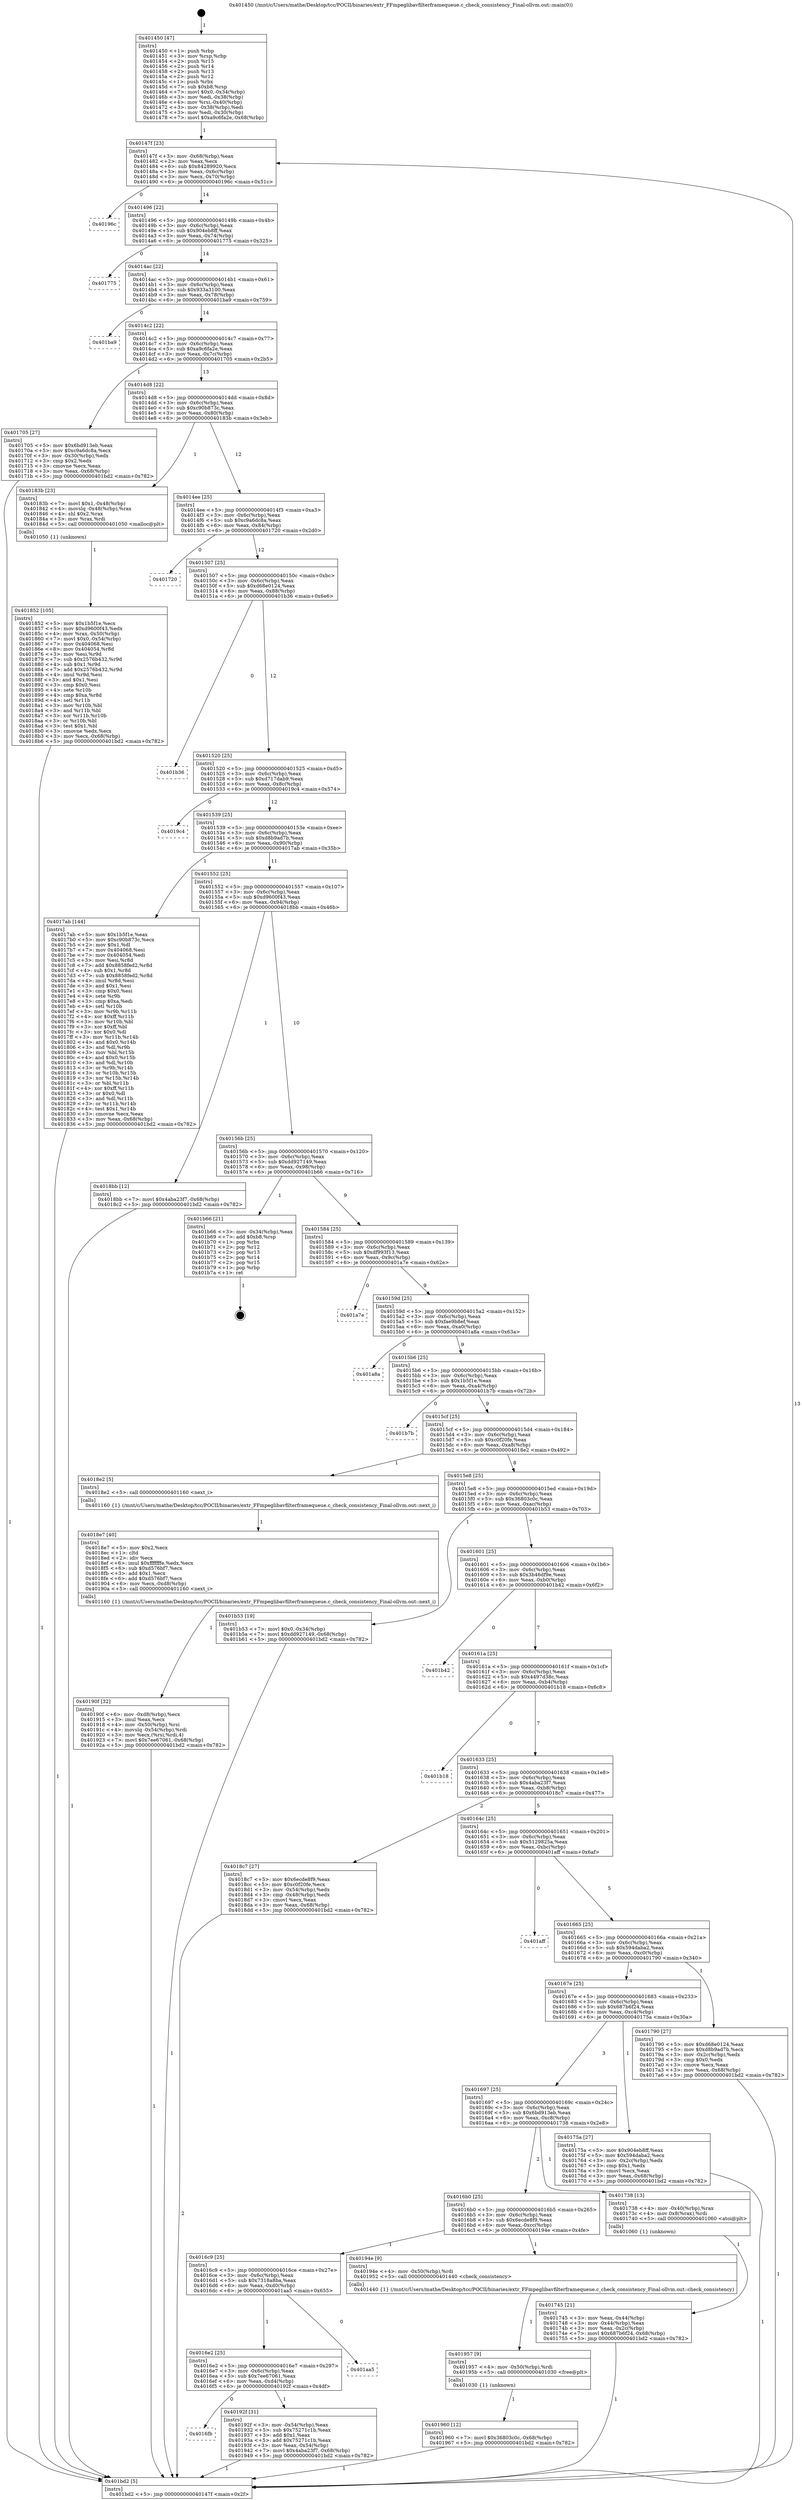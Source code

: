 digraph "0x401450" {
  label = "0x401450 (/mnt/c/Users/mathe/Desktop/tcc/POCII/binaries/extr_FFmpeglibavfilterframequeue.c_check_consistency_Final-ollvm.out::main(0))"
  labelloc = "t"
  node[shape=record]

  Entry [label="",width=0.3,height=0.3,shape=circle,fillcolor=black,style=filled]
  "0x40147f" [label="{
     0x40147f [23]\l
     | [instrs]\l
     &nbsp;&nbsp;0x40147f \<+3\>: mov -0x68(%rbp),%eax\l
     &nbsp;&nbsp;0x401482 \<+2\>: mov %eax,%ecx\l
     &nbsp;&nbsp;0x401484 \<+6\>: sub $0x84289920,%ecx\l
     &nbsp;&nbsp;0x40148a \<+3\>: mov %eax,-0x6c(%rbp)\l
     &nbsp;&nbsp;0x40148d \<+3\>: mov %ecx,-0x70(%rbp)\l
     &nbsp;&nbsp;0x401490 \<+6\>: je 000000000040196c \<main+0x51c\>\l
  }"]
  "0x40196c" [label="{
     0x40196c\l
  }", style=dashed]
  "0x401496" [label="{
     0x401496 [22]\l
     | [instrs]\l
     &nbsp;&nbsp;0x401496 \<+5\>: jmp 000000000040149b \<main+0x4b\>\l
     &nbsp;&nbsp;0x40149b \<+3\>: mov -0x6c(%rbp),%eax\l
     &nbsp;&nbsp;0x40149e \<+5\>: sub $0x904eb8ff,%eax\l
     &nbsp;&nbsp;0x4014a3 \<+3\>: mov %eax,-0x74(%rbp)\l
     &nbsp;&nbsp;0x4014a6 \<+6\>: je 0000000000401775 \<main+0x325\>\l
  }"]
  Exit [label="",width=0.3,height=0.3,shape=circle,fillcolor=black,style=filled,peripheries=2]
  "0x401775" [label="{
     0x401775\l
  }", style=dashed]
  "0x4014ac" [label="{
     0x4014ac [22]\l
     | [instrs]\l
     &nbsp;&nbsp;0x4014ac \<+5\>: jmp 00000000004014b1 \<main+0x61\>\l
     &nbsp;&nbsp;0x4014b1 \<+3\>: mov -0x6c(%rbp),%eax\l
     &nbsp;&nbsp;0x4014b4 \<+5\>: sub $0x933a3100,%eax\l
     &nbsp;&nbsp;0x4014b9 \<+3\>: mov %eax,-0x78(%rbp)\l
     &nbsp;&nbsp;0x4014bc \<+6\>: je 0000000000401ba9 \<main+0x759\>\l
  }"]
  "0x401960" [label="{
     0x401960 [12]\l
     | [instrs]\l
     &nbsp;&nbsp;0x401960 \<+7\>: movl $0x36803c0c,-0x68(%rbp)\l
     &nbsp;&nbsp;0x401967 \<+5\>: jmp 0000000000401bd2 \<main+0x782\>\l
  }"]
  "0x401ba9" [label="{
     0x401ba9\l
  }", style=dashed]
  "0x4014c2" [label="{
     0x4014c2 [22]\l
     | [instrs]\l
     &nbsp;&nbsp;0x4014c2 \<+5\>: jmp 00000000004014c7 \<main+0x77\>\l
     &nbsp;&nbsp;0x4014c7 \<+3\>: mov -0x6c(%rbp),%eax\l
     &nbsp;&nbsp;0x4014ca \<+5\>: sub $0xa9c6fa2e,%eax\l
     &nbsp;&nbsp;0x4014cf \<+3\>: mov %eax,-0x7c(%rbp)\l
     &nbsp;&nbsp;0x4014d2 \<+6\>: je 0000000000401705 \<main+0x2b5\>\l
  }"]
  "0x401957" [label="{
     0x401957 [9]\l
     | [instrs]\l
     &nbsp;&nbsp;0x401957 \<+4\>: mov -0x50(%rbp),%rdi\l
     &nbsp;&nbsp;0x40195b \<+5\>: call 0000000000401030 \<free@plt\>\l
     | [calls]\l
     &nbsp;&nbsp;0x401030 \{1\} (unknown)\l
  }"]
  "0x401705" [label="{
     0x401705 [27]\l
     | [instrs]\l
     &nbsp;&nbsp;0x401705 \<+5\>: mov $0x6bd913eb,%eax\l
     &nbsp;&nbsp;0x40170a \<+5\>: mov $0xc9a6dc8a,%ecx\l
     &nbsp;&nbsp;0x40170f \<+3\>: mov -0x30(%rbp),%edx\l
     &nbsp;&nbsp;0x401712 \<+3\>: cmp $0x2,%edx\l
     &nbsp;&nbsp;0x401715 \<+3\>: cmovne %ecx,%eax\l
     &nbsp;&nbsp;0x401718 \<+3\>: mov %eax,-0x68(%rbp)\l
     &nbsp;&nbsp;0x40171b \<+5\>: jmp 0000000000401bd2 \<main+0x782\>\l
  }"]
  "0x4014d8" [label="{
     0x4014d8 [22]\l
     | [instrs]\l
     &nbsp;&nbsp;0x4014d8 \<+5\>: jmp 00000000004014dd \<main+0x8d\>\l
     &nbsp;&nbsp;0x4014dd \<+3\>: mov -0x6c(%rbp),%eax\l
     &nbsp;&nbsp;0x4014e0 \<+5\>: sub $0xc90b873c,%eax\l
     &nbsp;&nbsp;0x4014e5 \<+3\>: mov %eax,-0x80(%rbp)\l
     &nbsp;&nbsp;0x4014e8 \<+6\>: je 000000000040183b \<main+0x3eb\>\l
  }"]
  "0x401bd2" [label="{
     0x401bd2 [5]\l
     | [instrs]\l
     &nbsp;&nbsp;0x401bd2 \<+5\>: jmp 000000000040147f \<main+0x2f\>\l
  }"]
  "0x401450" [label="{
     0x401450 [47]\l
     | [instrs]\l
     &nbsp;&nbsp;0x401450 \<+1\>: push %rbp\l
     &nbsp;&nbsp;0x401451 \<+3\>: mov %rsp,%rbp\l
     &nbsp;&nbsp;0x401454 \<+2\>: push %r15\l
     &nbsp;&nbsp;0x401456 \<+2\>: push %r14\l
     &nbsp;&nbsp;0x401458 \<+2\>: push %r13\l
     &nbsp;&nbsp;0x40145a \<+2\>: push %r12\l
     &nbsp;&nbsp;0x40145c \<+1\>: push %rbx\l
     &nbsp;&nbsp;0x40145d \<+7\>: sub $0xb8,%rsp\l
     &nbsp;&nbsp;0x401464 \<+7\>: movl $0x0,-0x34(%rbp)\l
     &nbsp;&nbsp;0x40146b \<+3\>: mov %edi,-0x38(%rbp)\l
     &nbsp;&nbsp;0x40146e \<+4\>: mov %rsi,-0x40(%rbp)\l
     &nbsp;&nbsp;0x401472 \<+3\>: mov -0x38(%rbp),%edi\l
     &nbsp;&nbsp;0x401475 \<+3\>: mov %edi,-0x30(%rbp)\l
     &nbsp;&nbsp;0x401478 \<+7\>: movl $0xa9c6fa2e,-0x68(%rbp)\l
  }"]
  "0x4016fb" [label="{
     0x4016fb\l
  }", style=dashed]
  "0x40183b" [label="{
     0x40183b [23]\l
     | [instrs]\l
     &nbsp;&nbsp;0x40183b \<+7\>: movl $0x1,-0x48(%rbp)\l
     &nbsp;&nbsp;0x401842 \<+4\>: movslq -0x48(%rbp),%rax\l
     &nbsp;&nbsp;0x401846 \<+4\>: shl $0x2,%rax\l
     &nbsp;&nbsp;0x40184a \<+3\>: mov %rax,%rdi\l
     &nbsp;&nbsp;0x40184d \<+5\>: call 0000000000401050 \<malloc@plt\>\l
     | [calls]\l
     &nbsp;&nbsp;0x401050 \{1\} (unknown)\l
  }"]
  "0x4014ee" [label="{
     0x4014ee [25]\l
     | [instrs]\l
     &nbsp;&nbsp;0x4014ee \<+5\>: jmp 00000000004014f3 \<main+0xa3\>\l
     &nbsp;&nbsp;0x4014f3 \<+3\>: mov -0x6c(%rbp),%eax\l
     &nbsp;&nbsp;0x4014f6 \<+5\>: sub $0xc9a6dc8a,%eax\l
     &nbsp;&nbsp;0x4014fb \<+6\>: mov %eax,-0x84(%rbp)\l
     &nbsp;&nbsp;0x401501 \<+6\>: je 0000000000401720 \<main+0x2d0\>\l
  }"]
  "0x40192f" [label="{
     0x40192f [31]\l
     | [instrs]\l
     &nbsp;&nbsp;0x40192f \<+3\>: mov -0x54(%rbp),%eax\l
     &nbsp;&nbsp;0x401932 \<+5\>: sub $0x75271c1b,%eax\l
     &nbsp;&nbsp;0x401937 \<+3\>: add $0x1,%eax\l
     &nbsp;&nbsp;0x40193a \<+5\>: add $0x75271c1b,%eax\l
     &nbsp;&nbsp;0x40193f \<+3\>: mov %eax,-0x54(%rbp)\l
     &nbsp;&nbsp;0x401942 \<+7\>: movl $0x4aba23f7,-0x68(%rbp)\l
     &nbsp;&nbsp;0x401949 \<+5\>: jmp 0000000000401bd2 \<main+0x782\>\l
  }"]
  "0x401720" [label="{
     0x401720\l
  }", style=dashed]
  "0x401507" [label="{
     0x401507 [25]\l
     | [instrs]\l
     &nbsp;&nbsp;0x401507 \<+5\>: jmp 000000000040150c \<main+0xbc\>\l
     &nbsp;&nbsp;0x40150c \<+3\>: mov -0x6c(%rbp),%eax\l
     &nbsp;&nbsp;0x40150f \<+5\>: sub $0xd68e0124,%eax\l
     &nbsp;&nbsp;0x401514 \<+6\>: mov %eax,-0x88(%rbp)\l
     &nbsp;&nbsp;0x40151a \<+6\>: je 0000000000401b36 \<main+0x6e6\>\l
  }"]
  "0x4016e2" [label="{
     0x4016e2 [25]\l
     | [instrs]\l
     &nbsp;&nbsp;0x4016e2 \<+5\>: jmp 00000000004016e7 \<main+0x297\>\l
     &nbsp;&nbsp;0x4016e7 \<+3\>: mov -0x6c(%rbp),%eax\l
     &nbsp;&nbsp;0x4016ea \<+5\>: sub $0x7ee67061,%eax\l
     &nbsp;&nbsp;0x4016ef \<+6\>: mov %eax,-0xd4(%rbp)\l
     &nbsp;&nbsp;0x4016f5 \<+6\>: je 000000000040192f \<main+0x4df\>\l
  }"]
  "0x401b36" [label="{
     0x401b36\l
  }", style=dashed]
  "0x401520" [label="{
     0x401520 [25]\l
     | [instrs]\l
     &nbsp;&nbsp;0x401520 \<+5\>: jmp 0000000000401525 \<main+0xd5\>\l
     &nbsp;&nbsp;0x401525 \<+3\>: mov -0x6c(%rbp),%eax\l
     &nbsp;&nbsp;0x401528 \<+5\>: sub $0xd717dab9,%eax\l
     &nbsp;&nbsp;0x40152d \<+6\>: mov %eax,-0x8c(%rbp)\l
     &nbsp;&nbsp;0x401533 \<+6\>: je 00000000004019c4 \<main+0x574\>\l
  }"]
  "0x401aa5" [label="{
     0x401aa5\l
  }", style=dashed]
  "0x4019c4" [label="{
     0x4019c4\l
  }", style=dashed]
  "0x401539" [label="{
     0x401539 [25]\l
     | [instrs]\l
     &nbsp;&nbsp;0x401539 \<+5\>: jmp 000000000040153e \<main+0xee\>\l
     &nbsp;&nbsp;0x40153e \<+3\>: mov -0x6c(%rbp),%eax\l
     &nbsp;&nbsp;0x401541 \<+5\>: sub $0xd8b9ad7b,%eax\l
     &nbsp;&nbsp;0x401546 \<+6\>: mov %eax,-0x90(%rbp)\l
     &nbsp;&nbsp;0x40154c \<+6\>: je 00000000004017ab \<main+0x35b\>\l
  }"]
  "0x4016c9" [label="{
     0x4016c9 [25]\l
     | [instrs]\l
     &nbsp;&nbsp;0x4016c9 \<+5\>: jmp 00000000004016ce \<main+0x27e\>\l
     &nbsp;&nbsp;0x4016ce \<+3\>: mov -0x6c(%rbp),%eax\l
     &nbsp;&nbsp;0x4016d1 \<+5\>: sub $0x7318a8ba,%eax\l
     &nbsp;&nbsp;0x4016d6 \<+6\>: mov %eax,-0xd0(%rbp)\l
     &nbsp;&nbsp;0x4016dc \<+6\>: je 0000000000401aa5 \<main+0x655\>\l
  }"]
  "0x4017ab" [label="{
     0x4017ab [144]\l
     | [instrs]\l
     &nbsp;&nbsp;0x4017ab \<+5\>: mov $0x1b5f1e,%eax\l
     &nbsp;&nbsp;0x4017b0 \<+5\>: mov $0xc90b873c,%ecx\l
     &nbsp;&nbsp;0x4017b5 \<+2\>: mov $0x1,%dl\l
     &nbsp;&nbsp;0x4017b7 \<+7\>: mov 0x404068,%esi\l
     &nbsp;&nbsp;0x4017be \<+7\>: mov 0x404054,%edi\l
     &nbsp;&nbsp;0x4017c5 \<+3\>: mov %esi,%r8d\l
     &nbsp;&nbsp;0x4017c8 \<+7\>: add $0x8858fed2,%r8d\l
     &nbsp;&nbsp;0x4017cf \<+4\>: sub $0x1,%r8d\l
     &nbsp;&nbsp;0x4017d3 \<+7\>: sub $0x8858fed2,%r8d\l
     &nbsp;&nbsp;0x4017da \<+4\>: imul %r8d,%esi\l
     &nbsp;&nbsp;0x4017de \<+3\>: and $0x1,%esi\l
     &nbsp;&nbsp;0x4017e1 \<+3\>: cmp $0x0,%esi\l
     &nbsp;&nbsp;0x4017e4 \<+4\>: sete %r9b\l
     &nbsp;&nbsp;0x4017e8 \<+3\>: cmp $0xa,%edi\l
     &nbsp;&nbsp;0x4017eb \<+4\>: setl %r10b\l
     &nbsp;&nbsp;0x4017ef \<+3\>: mov %r9b,%r11b\l
     &nbsp;&nbsp;0x4017f2 \<+4\>: xor $0xff,%r11b\l
     &nbsp;&nbsp;0x4017f6 \<+3\>: mov %r10b,%bl\l
     &nbsp;&nbsp;0x4017f9 \<+3\>: xor $0xff,%bl\l
     &nbsp;&nbsp;0x4017fc \<+3\>: xor $0x0,%dl\l
     &nbsp;&nbsp;0x4017ff \<+3\>: mov %r11b,%r14b\l
     &nbsp;&nbsp;0x401802 \<+4\>: and $0x0,%r14b\l
     &nbsp;&nbsp;0x401806 \<+3\>: and %dl,%r9b\l
     &nbsp;&nbsp;0x401809 \<+3\>: mov %bl,%r15b\l
     &nbsp;&nbsp;0x40180c \<+4\>: and $0x0,%r15b\l
     &nbsp;&nbsp;0x401810 \<+3\>: and %dl,%r10b\l
     &nbsp;&nbsp;0x401813 \<+3\>: or %r9b,%r14b\l
     &nbsp;&nbsp;0x401816 \<+3\>: or %r10b,%r15b\l
     &nbsp;&nbsp;0x401819 \<+3\>: xor %r15b,%r14b\l
     &nbsp;&nbsp;0x40181c \<+3\>: or %bl,%r11b\l
     &nbsp;&nbsp;0x40181f \<+4\>: xor $0xff,%r11b\l
     &nbsp;&nbsp;0x401823 \<+3\>: or $0x0,%dl\l
     &nbsp;&nbsp;0x401826 \<+3\>: and %dl,%r11b\l
     &nbsp;&nbsp;0x401829 \<+3\>: or %r11b,%r14b\l
     &nbsp;&nbsp;0x40182c \<+4\>: test $0x1,%r14b\l
     &nbsp;&nbsp;0x401830 \<+3\>: cmovne %ecx,%eax\l
     &nbsp;&nbsp;0x401833 \<+3\>: mov %eax,-0x68(%rbp)\l
     &nbsp;&nbsp;0x401836 \<+5\>: jmp 0000000000401bd2 \<main+0x782\>\l
  }"]
  "0x401552" [label="{
     0x401552 [25]\l
     | [instrs]\l
     &nbsp;&nbsp;0x401552 \<+5\>: jmp 0000000000401557 \<main+0x107\>\l
     &nbsp;&nbsp;0x401557 \<+3\>: mov -0x6c(%rbp),%eax\l
     &nbsp;&nbsp;0x40155a \<+5\>: sub $0xd9600f43,%eax\l
     &nbsp;&nbsp;0x40155f \<+6\>: mov %eax,-0x94(%rbp)\l
     &nbsp;&nbsp;0x401565 \<+6\>: je 00000000004018bb \<main+0x46b\>\l
  }"]
  "0x40194e" [label="{
     0x40194e [9]\l
     | [instrs]\l
     &nbsp;&nbsp;0x40194e \<+4\>: mov -0x50(%rbp),%rdi\l
     &nbsp;&nbsp;0x401952 \<+5\>: call 0000000000401440 \<check_consistency\>\l
     | [calls]\l
     &nbsp;&nbsp;0x401440 \{1\} (/mnt/c/Users/mathe/Desktop/tcc/POCII/binaries/extr_FFmpeglibavfilterframequeue.c_check_consistency_Final-ollvm.out::check_consistency)\l
  }"]
  "0x4018bb" [label="{
     0x4018bb [12]\l
     | [instrs]\l
     &nbsp;&nbsp;0x4018bb \<+7\>: movl $0x4aba23f7,-0x68(%rbp)\l
     &nbsp;&nbsp;0x4018c2 \<+5\>: jmp 0000000000401bd2 \<main+0x782\>\l
  }"]
  "0x40156b" [label="{
     0x40156b [25]\l
     | [instrs]\l
     &nbsp;&nbsp;0x40156b \<+5\>: jmp 0000000000401570 \<main+0x120\>\l
     &nbsp;&nbsp;0x401570 \<+3\>: mov -0x6c(%rbp),%eax\l
     &nbsp;&nbsp;0x401573 \<+5\>: sub $0xdd927149,%eax\l
     &nbsp;&nbsp;0x401578 \<+6\>: mov %eax,-0x98(%rbp)\l
     &nbsp;&nbsp;0x40157e \<+6\>: je 0000000000401b66 \<main+0x716\>\l
  }"]
  "0x40190f" [label="{
     0x40190f [32]\l
     | [instrs]\l
     &nbsp;&nbsp;0x40190f \<+6\>: mov -0xd8(%rbp),%ecx\l
     &nbsp;&nbsp;0x401915 \<+3\>: imul %eax,%ecx\l
     &nbsp;&nbsp;0x401918 \<+4\>: mov -0x50(%rbp),%rsi\l
     &nbsp;&nbsp;0x40191c \<+4\>: movslq -0x54(%rbp),%rdi\l
     &nbsp;&nbsp;0x401920 \<+3\>: mov %ecx,(%rsi,%rdi,4)\l
     &nbsp;&nbsp;0x401923 \<+7\>: movl $0x7ee67061,-0x68(%rbp)\l
     &nbsp;&nbsp;0x40192a \<+5\>: jmp 0000000000401bd2 \<main+0x782\>\l
  }"]
  "0x401b66" [label="{
     0x401b66 [21]\l
     | [instrs]\l
     &nbsp;&nbsp;0x401b66 \<+3\>: mov -0x34(%rbp),%eax\l
     &nbsp;&nbsp;0x401b69 \<+7\>: add $0xb8,%rsp\l
     &nbsp;&nbsp;0x401b70 \<+1\>: pop %rbx\l
     &nbsp;&nbsp;0x401b71 \<+2\>: pop %r12\l
     &nbsp;&nbsp;0x401b73 \<+2\>: pop %r13\l
     &nbsp;&nbsp;0x401b75 \<+2\>: pop %r14\l
     &nbsp;&nbsp;0x401b77 \<+2\>: pop %r15\l
     &nbsp;&nbsp;0x401b79 \<+1\>: pop %rbp\l
     &nbsp;&nbsp;0x401b7a \<+1\>: ret\l
  }"]
  "0x401584" [label="{
     0x401584 [25]\l
     | [instrs]\l
     &nbsp;&nbsp;0x401584 \<+5\>: jmp 0000000000401589 \<main+0x139\>\l
     &nbsp;&nbsp;0x401589 \<+3\>: mov -0x6c(%rbp),%eax\l
     &nbsp;&nbsp;0x40158c \<+5\>: sub $0xdf993f13,%eax\l
     &nbsp;&nbsp;0x401591 \<+6\>: mov %eax,-0x9c(%rbp)\l
     &nbsp;&nbsp;0x401597 \<+6\>: je 0000000000401a7e \<main+0x62e\>\l
  }"]
  "0x4018e7" [label="{
     0x4018e7 [40]\l
     | [instrs]\l
     &nbsp;&nbsp;0x4018e7 \<+5\>: mov $0x2,%ecx\l
     &nbsp;&nbsp;0x4018ec \<+1\>: cltd\l
     &nbsp;&nbsp;0x4018ed \<+2\>: idiv %ecx\l
     &nbsp;&nbsp;0x4018ef \<+6\>: imul $0xfffffffe,%edx,%ecx\l
     &nbsp;&nbsp;0x4018f5 \<+6\>: sub $0xd576bf7,%ecx\l
     &nbsp;&nbsp;0x4018fb \<+3\>: add $0x1,%ecx\l
     &nbsp;&nbsp;0x4018fe \<+6\>: add $0xd576bf7,%ecx\l
     &nbsp;&nbsp;0x401904 \<+6\>: mov %ecx,-0xd8(%rbp)\l
     &nbsp;&nbsp;0x40190a \<+5\>: call 0000000000401160 \<next_i\>\l
     | [calls]\l
     &nbsp;&nbsp;0x401160 \{1\} (/mnt/c/Users/mathe/Desktop/tcc/POCII/binaries/extr_FFmpeglibavfilterframequeue.c_check_consistency_Final-ollvm.out::next_i)\l
  }"]
  "0x401a7e" [label="{
     0x401a7e\l
  }", style=dashed]
  "0x40159d" [label="{
     0x40159d [25]\l
     | [instrs]\l
     &nbsp;&nbsp;0x40159d \<+5\>: jmp 00000000004015a2 \<main+0x152\>\l
     &nbsp;&nbsp;0x4015a2 \<+3\>: mov -0x6c(%rbp),%eax\l
     &nbsp;&nbsp;0x4015a5 \<+5\>: sub $0xfae9b8ef,%eax\l
     &nbsp;&nbsp;0x4015aa \<+6\>: mov %eax,-0xa0(%rbp)\l
     &nbsp;&nbsp;0x4015b0 \<+6\>: je 0000000000401a8a \<main+0x63a\>\l
  }"]
  "0x401852" [label="{
     0x401852 [105]\l
     | [instrs]\l
     &nbsp;&nbsp;0x401852 \<+5\>: mov $0x1b5f1e,%ecx\l
     &nbsp;&nbsp;0x401857 \<+5\>: mov $0xd9600f43,%edx\l
     &nbsp;&nbsp;0x40185c \<+4\>: mov %rax,-0x50(%rbp)\l
     &nbsp;&nbsp;0x401860 \<+7\>: movl $0x0,-0x54(%rbp)\l
     &nbsp;&nbsp;0x401867 \<+7\>: mov 0x404068,%esi\l
     &nbsp;&nbsp;0x40186e \<+8\>: mov 0x404054,%r8d\l
     &nbsp;&nbsp;0x401876 \<+3\>: mov %esi,%r9d\l
     &nbsp;&nbsp;0x401879 \<+7\>: sub $0x2576b432,%r9d\l
     &nbsp;&nbsp;0x401880 \<+4\>: sub $0x1,%r9d\l
     &nbsp;&nbsp;0x401884 \<+7\>: add $0x2576b432,%r9d\l
     &nbsp;&nbsp;0x40188b \<+4\>: imul %r9d,%esi\l
     &nbsp;&nbsp;0x40188f \<+3\>: and $0x1,%esi\l
     &nbsp;&nbsp;0x401892 \<+3\>: cmp $0x0,%esi\l
     &nbsp;&nbsp;0x401895 \<+4\>: sete %r10b\l
     &nbsp;&nbsp;0x401899 \<+4\>: cmp $0xa,%r8d\l
     &nbsp;&nbsp;0x40189d \<+4\>: setl %r11b\l
     &nbsp;&nbsp;0x4018a1 \<+3\>: mov %r10b,%bl\l
     &nbsp;&nbsp;0x4018a4 \<+3\>: and %r11b,%bl\l
     &nbsp;&nbsp;0x4018a7 \<+3\>: xor %r11b,%r10b\l
     &nbsp;&nbsp;0x4018aa \<+3\>: or %r10b,%bl\l
     &nbsp;&nbsp;0x4018ad \<+3\>: test $0x1,%bl\l
     &nbsp;&nbsp;0x4018b0 \<+3\>: cmovne %edx,%ecx\l
     &nbsp;&nbsp;0x4018b3 \<+3\>: mov %ecx,-0x68(%rbp)\l
     &nbsp;&nbsp;0x4018b6 \<+5\>: jmp 0000000000401bd2 \<main+0x782\>\l
  }"]
  "0x401a8a" [label="{
     0x401a8a\l
  }", style=dashed]
  "0x4015b6" [label="{
     0x4015b6 [25]\l
     | [instrs]\l
     &nbsp;&nbsp;0x4015b6 \<+5\>: jmp 00000000004015bb \<main+0x16b\>\l
     &nbsp;&nbsp;0x4015bb \<+3\>: mov -0x6c(%rbp),%eax\l
     &nbsp;&nbsp;0x4015be \<+5\>: sub $0x1b5f1e,%eax\l
     &nbsp;&nbsp;0x4015c3 \<+6\>: mov %eax,-0xa4(%rbp)\l
     &nbsp;&nbsp;0x4015c9 \<+6\>: je 0000000000401b7b \<main+0x72b\>\l
  }"]
  "0x401745" [label="{
     0x401745 [21]\l
     | [instrs]\l
     &nbsp;&nbsp;0x401745 \<+3\>: mov %eax,-0x44(%rbp)\l
     &nbsp;&nbsp;0x401748 \<+3\>: mov -0x44(%rbp),%eax\l
     &nbsp;&nbsp;0x40174b \<+3\>: mov %eax,-0x2c(%rbp)\l
     &nbsp;&nbsp;0x40174e \<+7\>: movl $0x687b6f24,-0x68(%rbp)\l
     &nbsp;&nbsp;0x401755 \<+5\>: jmp 0000000000401bd2 \<main+0x782\>\l
  }"]
  "0x401b7b" [label="{
     0x401b7b\l
  }", style=dashed]
  "0x4015cf" [label="{
     0x4015cf [25]\l
     | [instrs]\l
     &nbsp;&nbsp;0x4015cf \<+5\>: jmp 00000000004015d4 \<main+0x184\>\l
     &nbsp;&nbsp;0x4015d4 \<+3\>: mov -0x6c(%rbp),%eax\l
     &nbsp;&nbsp;0x4015d7 \<+5\>: sub $0xc0f20fe,%eax\l
     &nbsp;&nbsp;0x4015dc \<+6\>: mov %eax,-0xa8(%rbp)\l
     &nbsp;&nbsp;0x4015e2 \<+6\>: je 00000000004018e2 \<main+0x492\>\l
  }"]
  "0x4016b0" [label="{
     0x4016b0 [25]\l
     | [instrs]\l
     &nbsp;&nbsp;0x4016b0 \<+5\>: jmp 00000000004016b5 \<main+0x265\>\l
     &nbsp;&nbsp;0x4016b5 \<+3\>: mov -0x6c(%rbp),%eax\l
     &nbsp;&nbsp;0x4016b8 \<+5\>: sub $0x6ecde8f9,%eax\l
     &nbsp;&nbsp;0x4016bd \<+6\>: mov %eax,-0xcc(%rbp)\l
     &nbsp;&nbsp;0x4016c3 \<+6\>: je 000000000040194e \<main+0x4fe\>\l
  }"]
  "0x4018e2" [label="{
     0x4018e2 [5]\l
     | [instrs]\l
     &nbsp;&nbsp;0x4018e2 \<+5\>: call 0000000000401160 \<next_i\>\l
     | [calls]\l
     &nbsp;&nbsp;0x401160 \{1\} (/mnt/c/Users/mathe/Desktop/tcc/POCII/binaries/extr_FFmpeglibavfilterframequeue.c_check_consistency_Final-ollvm.out::next_i)\l
  }"]
  "0x4015e8" [label="{
     0x4015e8 [25]\l
     | [instrs]\l
     &nbsp;&nbsp;0x4015e8 \<+5\>: jmp 00000000004015ed \<main+0x19d\>\l
     &nbsp;&nbsp;0x4015ed \<+3\>: mov -0x6c(%rbp),%eax\l
     &nbsp;&nbsp;0x4015f0 \<+5\>: sub $0x36803c0c,%eax\l
     &nbsp;&nbsp;0x4015f5 \<+6\>: mov %eax,-0xac(%rbp)\l
     &nbsp;&nbsp;0x4015fb \<+6\>: je 0000000000401b53 \<main+0x703\>\l
  }"]
  "0x401738" [label="{
     0x401738 [13]\l
     | [instrs]\l
     &nbsp;&nbsp;0x401738 \<+4\>: mov -0x40(%rbp),%rax\l
     &nbsp;&nbsp;0x40173c \<+4\>: mov 0x8(%rax),%rdi\l
     &nbsp;&nbsp;0x401740 \<+5\>: call 0000000000401060 \<atoi@plt\>\l
     | [calls]\l
     &nbsp;&nbsp;0x401060 \{1\} (unknown)\l
  }"]
  "0x401b53" [label="{
     0x401b53 [19]\l
     | [instrs]\l
     &nbsp;&nbsp;0x401b53 \<+7\>: movl $0x0,-0x34(%rbp)\l
     &nbsp;&nbsp;0x401b5a \<+7\>: movl $0xdd927149,-0x68(%rbp)\l
     &nbsp;&nbsp;0x401b61 \<+5\>: jmp 0000000000401bd2 \<main+0x782\>\l
  }"]
  "0x401601" [label="{
     0x401601 [25]\l
     | [instrs]\l
     &nbsp;&nbsp;0x401601 \<+5\>: jmp 0000000000401606 \<main+0x1b6\>\l
     &nbsp;&nbsp;0x401606 \<+3\>: mov -0x6c(%rbp),%eax\l
     &nbsp;&nbsp;0x401609 \<+5\>: sub $0x3b46df9e,%eax\l
     &nbsp;&nbsp;0x40160e \<+6\>: mov %eax,-0xb0(%rbp)\l
     &nbsp;&nbsp;0x401614 \<+6\>: je 0000000000401b42 \<main+0x6f2\>\l
  }"]
  "0x401697" [label="{
     0x401697 [25]\l
     | [instrs]\l
     &nbsp;&nbsp;0x401697 \<+5\>: jmp 000000000040169c \<main+0x24c\>\l
     &nbsp;&nbsp;0x40169c \<+3\>: mov -0x6c(%rbp),%eax\l
     &nbsp;&nbsp;0x40169f \<+5\>: sub $0x6bd913eb,%eax\l
     &nbsp;&nbsp;0x4016a4 \<+6\>: mov %eax,-0xc8(%rbp)\l
     &nbsp;&nbsp;0x4016aa \<+6\>: je 0000000000401738 \<main+0x2e8\>\l
  }"]
  "0x401b42" [label="{
     0x401b42\l
  }", style=dashed]
  "0x40161a" [label="{
     0x40161a [25]\l
     | [instrs]\l
     &nbsp;&nbsp;0x40161a \<+5\>: jmp 000000000040161f \<main+0x1cf\>\l
     &nbsp;&nbsp;0x40161f \<+3\>: mov -0x6c(%rbp),%eax\l
     &nbsp;&nbsp;0x401622 \<+5\>: sub $0x4497d38c,%eax\l
     &nbsp;&nbsp;0x401627 \<+6\>: mov %eax,-0xb4(%rbp)\l
     &nbsp;&nbsp;0x40162d \<+6\>: je 0000000000401b18 \<main+0x6c8\>\l
  }"]
  "0x40175a" [label="{
     0x40175a [27]\l
     | [instrs]\l
     &nbsp;&nbsp;0x40175a \<+5\>: mov $0x904eb8ff,%eax\l
     &nbsp;&nbsp;0x40175f \<+5\>: mov $0x594daba2,%ecx\l
     &nbsp;&nbsp;0x401764 \<+3\>: mov -0x2c(%rbp),%edx\l
     &nbsp;&nbsp;0x401767 \<+3\>: cmp $0x1,%edx\l
     &nbsp;&nbsp;0x40176a \<+3\>: cmovl %ecx,%eax\l
     &nbsp;&nbsp;0x40176d \<+3\>: mov %eax,-0x68(%rbp)\l
     &nbsp;&nbsp;0x401770 \<+5\>: jmp 0000000000401bd2 \<main+0x782\>\l
  }"]
  "0x401b18" [label="{
     0x401b18\l
  }", style=dashed]
  "0x401633" [label="{
     0x401633 [25]\l
     | [instrs]\l
     &nbsp;&nbsp;0x401633 \<+5\>: jmp 0000000000401638 \<main+0x1e8\>\l
     &nbsp;&nbsp;0x401638 \<+3\>: mov -0x6c(%rbp),%eax\l
     &nbsp;&nbsp;0x40163b \<+5\>: sub $0x4aba23f7,%eax\l
     &nbsp;&nbsp;0x401640 \<+6\>: mov %eax,-0xb8(%rbp)\l
     &nbsp;&nbsp;0x401646 \<+6\>: je 00000000004018c7 \<main+0x477\>\l
  }"]
  "0x40167e" [label="{
     0x40167e [25]\l
     | [instrs]\l
     &nbsp;&nbsp;0x40167e \<+5\>: jmp 0000000000401683 \<main+0x233\>\l
     &nbsp;&nbsp;0x401683 \<+3\>: mov -0x6c(%rbp),%eax\l
     &nbsp;&nbsp;0x401686 \<+5\>: sub $0x687b6f24,%eax\l
     &nbsp;&nbsp;0x40168b \<+6\>: mov %eax,-0xc4(%rbp)\l
     &nbsp;&nbsp;0x401691 \<+6\>: je 000000000040175a \<main+0x30a\>\l
  }"]
  "0x4018c7" [label="{
     0x4018c7 [27]\l
     | [instrs]\l
     &nbsp;&nbsp;0x4018c7 \<+5\>: mov $0x6ecde8f9,%eax\l
     &nbsp;&nbsp;0x4018cc \<+5\>: mov $0xc0f20fe,%ecx\l
     &nbsp;&nbsp;0x4018d1 \<+3\>: mov -0x54(%rbp),%edx\l
     &nbsp;&nbsp;0x4018d4 \<+3\>: cmp -0x48(%rbp),%edx\l
     &nbsp;&nbsp;0x4018d7 \<+3\>: cmovl %ecx,%eax\l
     &nbsp;&nbsp;0x4018da \<+3\>: mov %eax,-0x68(%rbp)\l
     &nbsp;&nbsp;0x4018dd \<+5\>: jmp 0000000000401bd2 \<main+0x782\>\l
  }"]
  "0x40164c" [label="{
     0x40164c [25]\l
     | [instrs]\l
     &nbsp;&nbsp;0x40164c \<+5\>: jmp 0000000000401651 \<main+0x201\>\l
     &nbsp;&nbsp;0x401651 \<+3\>: mov -0x6c(%rbp),%eax\l
     &nbsp;&nbsp;0x401654 \<+5\>: sub $0x5129825a,%eax\l
     &nbsp;&nbsp;0x401659 \<+6\>: mov %eax,-0xbc(%rbp)\l
     &nbsp;&nbsp;0x40165f \<+6\>: je 0000000000401aff \<main+0x6af\>\l
  }"]
  "0x401790" [label="{
     0x401790 [27]\l
     | [instrs]\l
     &nbsp;&nbsp;0x401790 \<+5\>: mov $0xd68e0124,%eax\l
     &nbsp;&nbsp;0x401795 \<+5\>: mov $0xd8b9ad7b,%ecx\l
     &nbsp;&nbsp;0x40179a \<+3\>: mov -0x2c(%rbp),%edx\l
     &nbsp;&nbsp;0x40179d \<+3\>: cmp $0x0,%edx\l
     &nbsp;&nbsp;0x4017a0 \<+3\>: cmove %ecx,%eax\l
     &nbsp;&nbsp;0x4017a3 \<+3\>: mov %eax,-0x68(%rbp)\l
     &nbsp;&nbsp;0x4017a6 \<+5\>: jmp 0000000000401bd2 \<main+0x782\>\l
  }"]
  "0x401aff" [label="{
     0x401aff\l
  }", style=dashed]
  "0x401665" [label="{
     0x401665 [25]\l
     | [instrs]\l
     &nbsp;&nbsp;0x401665 \<+5\>: jmp 000000000040166a \<main+0x21a\>\l
     &nbsp;&nbsp;0x40166a \<+3\>: mov -0x6c(%rbp),%eax\l
     &nbsp;&nbsp;0x40166d \<+5\>: sub $0x594daba2,%eax\l
     &nbsp;&nbsp;0x401672 \<+6\>: mov %eax,-0xc0(%rbp)\l
     &nbsp;&nbsp;0x401678 \<+6\>: je 0000000000401790 \<main+0x340\>\l
  }"]
  Entry -> "0x401450" [label=" 1"]
  "0x40147f" -> "0x40196c" [label=" 0"]
  "0x40147f" -> "0x401496" [label=" 14"]
  "0x401b66" -> Exit [label=" 1"]
  "0x401496" -> "0x401775" [label=" 0"]
  "0x401496" -> "0x4014ac" [label=" 14"]
  "0x401b53" -> "0x401bd2" [label=" 1"]
  "0x4014ac" -> "0x401ba9" [label=" 0"]
  "0x4014ac" -> "0x4014c2" [label=" 14"]
  "0x401960" -> "0x401bd2" [label=" 1"]
  "0x4014c2" -> "0x401705" [label=" 1"]
  "0x4014c2" -> "0x4014d8" [label=" 13"]
  "0x401705" -> "0x401bd2" [label=" 1"]
  "0x401450" -> "0x40147f" [label=" 1"]
  "0x401bd2" -> "0x40147f" [label=" 13"]
  "0x401957" -> "0x401960" [label=" 1"]
  "0x4014d8" -> "0x40183b" [label=" 1"]
  "0x4014d8" -> "0x4014ee" [label=" 12"]
  "0x40194e" -> "0x401957" [label=" 1"]
  "0x4014ee" -> "0x401720" [label=" 0"]
  "0x4014ee" -> "0x401507" [label=" 12"]
  "0x40192f" -> "0x401bd2" [label=" 1"]
  "0x401507" -> "0x401b36" [label=" 0"]
  "0x401507" -> "0x401520" [label=" 12"]
  "0x4016e2" -> "0x40192f" [label=" 1"]
  "0x401520" -> "0x4019c4" [label=" 0"]
  "0x401520" -> "0x401539" [label=" 12"]
  "0x4016e2" -> "0x4016fb" [label=" 0"]
  "0x401539" -> "0x4017ab" [label=" 1"]
  "0x401539" -> "0x401552" [label=" 11"]
  "0x4016c9" -> "0x401aa5" [label=" 0"]
  "0x401552" -> "0x4018bb" [label=" 1"]
  "0x401552" -> "0x40156b" [label=" 10"]
  "0x4016c9" -> "0x4016e2" [label=" 1"]
  "0x40156b" -> "0x401b66" [label=" 1"]
  "0x40156b" -> "0x401584" [label=" 9"]
  "0x4016b0" -> "0x40194e" [label=" 1"]
  "0x401584" -> "0x401a7e" [label=" 0"]
  "0x401584" -> "0x40159d" [label=" 9"]
  "0x4016b0" -> "0x4016c9" [label=" 1"]
  "0x40159d" -> "0x401a8a" [label=" 0"]
  "0x40159d" -> "0x4015b6" [label=" 9"]
  "0x40190f" -> "0x401bd2" [label=" 1"]
  "0x4015b6" -> "0x401b7b" [label=" 0"]
  "0x4015b6" -> "0x4015cf" [label=" 9"]
  "0x4018e7" -> "0x40190f" [label=" 1"]
  "0x4015cf" -> "0x4018e2" [label=" 1"]
  "0x4015cf" -> "0x4015e8" [label=" 8"]
  "0x4018e2" -> "0x4018e7" [label=" 1"]
  "0x4015e8" -> "0x401b53" [label=" 1"]
  "0x4015e8" -> "0x401601" [label=" 7"]
  "0x4018c7" -> "0x401bd2" [label=" 2"]
  "0x401601" -> "0x401b42" [label=" 0"]
  "0x401601" -> "0x40161a" [label=" 7"]
  "0x401852" -> "0x401bd2" [label=" 1"]
  "0x40161a" -> "0x401b18" [label=" 0"]
  "0x40161a" -> "0x401633" [label=" 7"]
  "0x40183b" -> "0x401852" [label=" 1"]
  "0x401633" -> "0x4018c7" [label=" 2"]
  "0x401633" -> "0x40164c" [label=" 5"]
  "0x401790" -> "0x401bd2" [label=" 1"]
  "0x40164c" -> "0x401aff" [label=" 0"]
  "0x40164c" -> "0x401665" [label=" 5"]
  "0x40175a" -> "0x401bd2" [label=" 1"]
  "0x401665" -> "0x401790" [label=" 1"]
  "0x401665" -> "0x40167e" [label=" 4"]
  "0x4017ab" -> "0x401bd2" [label=" 1"]
  "0x40167e" -> "0x40175a" [label=" 1"]
  "0x40167e" -> "0x401697" [label=" 3"]
  "0x4018bb" -> "0x401bd2" [label=" 1"]
  "0x401697" -> "0x401738" [label=" 1"]
  "0x401697" -> "0x4016b0" [label=" 2"]
  "0x401738" -> "0x401745" [label=" 1"]
  "0x401745" -> "0x401bd2" [label=" 1"]
}
